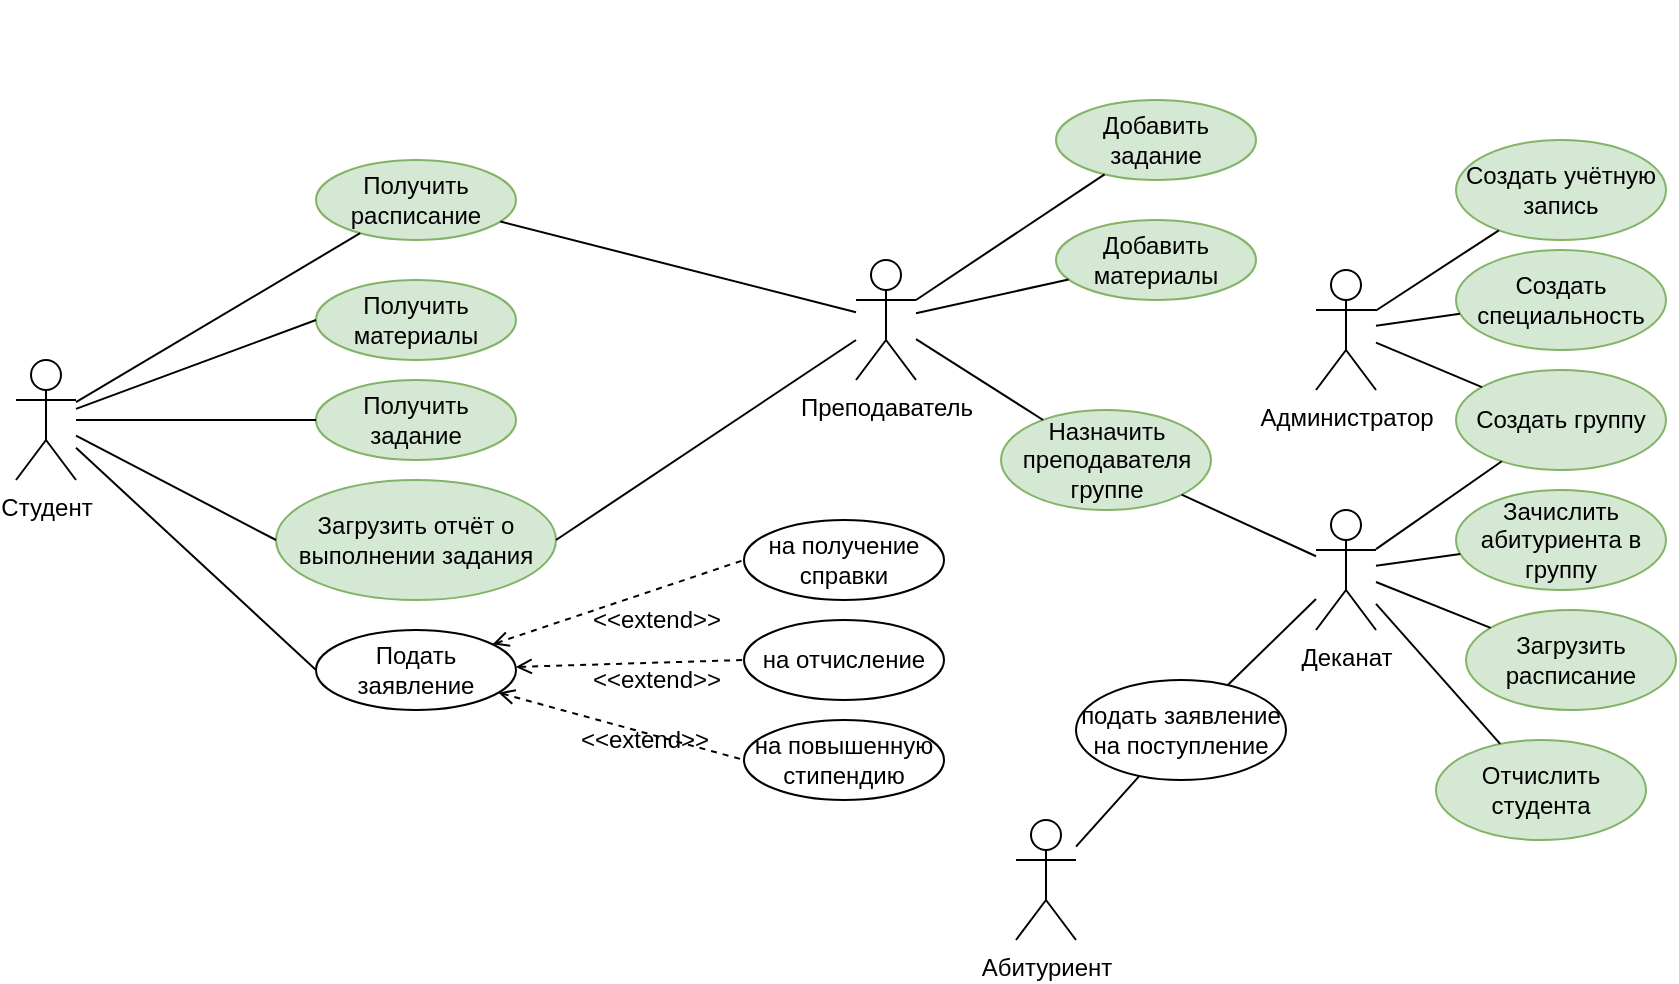 <mxfile version="14.6.13" type="device"><diagram id="ldkZV776_yIy-kdG6y-a" name="Page-1"><mxGraphModel dx="853" dy="1663" grid="1" gridSize="10" guides="1" tooltips="1" connect="1" arrows="1" fold="1" page="1" pageScale="1" pageWidth="827" pageHeight="1169" math="0" shadow="0"><root><mxCell id="0"/><mxCell id="1" parent="0"/><mxCell id="3gxf_awaBTiTPVZOCWr5-1" value="Студент" style="shape=umlActor;verticalLabelPosition=bottom;verticalAlign=top;html=1;outlineConnect=0;" parent="1" vertex="1"><mxGeometry x="60" y="130" width="30" height="60" as="geometry"/></mxCell><mxCell id="3gxf_awaBTiTPVZOCWr5-2" value="Администратор" style="shape=umlActor;verticalLabelPosition=bottom;verticalAlign=top;html=1;outlineConnect=0;" parent="1" vertex="1"><mxGeometry x="710" y="85" width="30" height="60" as="geometry"/></mxCell><mxCell id="3gxf_awaBTiTPVZOCWr5-4" value="Преподаватель" style="shape=umlActor;verticalLabelPosition=bottom;verticalAlign=top;html=1;outlineConnect=0;" parent="1" vertex="1"><mxGeometry x="480" y="80" width="30" height="60" as="geometry"/></mxCell><mxCell id="3gxf_awaBTiTPVZOCWr5-6" value="&amp;nbsp;" style="text;whiteSpace=wrap;html=1;" parent="1" vertex="1"><mxGeometry x="140" y="-50" width="30" height="30" as="geometry"/></mxCell><mxCell id="3gxf_awaBTiTPVZOCWr5-7" value="Абитуриент" style="shape=umlActor;verticalLabelPosition=bottom;verticalAlign=top;html=1;outlineConnect=0;" parent="1" vertex="1"><mxGeometry x="560" y="360" width="30" height="60" as="geometry"/></mxCell><mxCell id="3gxf_awaBTiTPVZOCWr5-8" value="Получить материалы " style="ellipse;whiteSpace=wrap;html=1;fillColor=#d5e8d4;strokeColor=#82b366;" parent="1" vertex="1"><mxGeometry x="210" y="90" width="100" height="40" as="geometry"/></mxCell><mxCell id="3gxf_awaBTiTPVZOCWr5-9" value="Деканат" style="shape=umlActor;verticalLabelPosition=bottom;verticalAlign=top;html=1;outlineConnect=0;" parent="1" vertex="1"><mxGeometry x="710" y="205" width="30" height="60" as="geometry"/></mxCell><mxCell id="3gxf_awaBTiTPVZOCWr5-10" value="Получить задание" style="ellipse;whiteSpace=wrap;html=1;fillColor=#d5e8d4;strokeColor=#82b366;" parent="1" vertex="1"><mxGeometry x="210" y="140" width="100" height="40" as="geometry"/></mxCell><mxCell id="3gxf_awaBTiTPVZOCWr5-11" value="&lt;div&gt;Добавить материалы&lt;/div&gt;" style="ellipse;whiteSpace=wrap;html=1;fillColor=#d5e8d4;strokeColor=#82b366;" parent="1" vertex="1"><mxGeometry x="580" y="60" width="100" height="40" as="geometry"/></mxCell><mxCell id="3gxf_awaBTiTPVZOCWr5-12" value="&lt;div&gt;Добавить задание&lt;/div&gt;" style="ellipse;whiteSpace=wrap;html=1;fillColor=#d5e8d4;strokeColor=#82b366;" parent="1" vertex="1"><mxGeometry x="580" width="100" height="40" as="geometry"/></mxCell><mxCell id="3gxf_awaBTiTPVZOCWr5-13" value="Подать заявление " style="ellipse;whiteSpace=wrap;html=1;" parent="1" vertex="1"><mxGeometry x="210" y="265" width="100" height="40" as="geometry"/></mxCell><mxCell id="3gxf_awaBTiTPVZOCWr5-14" value="на получение справки" style="ellipse;whiteSpace=wrap;html=1;" parent="1" vertex="1"><mxGeometry x="424" y="210" width="100" height="40" as="geometry"/></mxCell><mxCell id="3gxf_awaBTiTPVZOCWr5-15" value="на отчисление " style="ellipse;whiteSpace=wrap;html=1;" parent="1" vertex="1"><mxGeometry x="424" y="260" width="100" height="40" as="geometry"/></mxCell><mxCell id="3gxf_awaBTiTPVZOCWr5-16" value="Загрузить отчёт о выполнении задания" style="ellipse;whiteSpace=wrap;html=1;fillColor=#d5e8d4;strokeColor=#82b366;" parent="1" vertex="1"><mxGeometry x="190" y="190" width="140" height="60" as="geometry"/></mxCell><mxCell id="3gxf_awaBTiTPVZOCWr5-18" value="" style="endArrow=none;html=1;entryX=0;entryY=0.5;entryDx=0;entryDy=0;dashed=1;startArrow=open;startFill=0;" parent="1" source="3gxf_awaBTiTPVZOCWr5-13" target="3gxf_awaBTiTPVZOCWr5-14" edge="1"><mxGeometry width="50" height="50" relative="1" as="geometry"><mxPoint x="310" y="200" as="sourcePoint"/><mxPoint x="360" y="150" as="targetPoint"/></mxGeometry></mxCell><mxCell id="3gxf_awaBTiTPVZOCWr5-20" value="&amp;lt;&amp;lt;extend&amp;gt;&amp;gt;" style="text;html=1;align=center;verticalAlign=middle;resizable=0;points=[];autosize=1;strokeColor=none;fillColor=none;" parent="1" vertex="1"><mxGeometry x="340" y="250" width="80" height="20" as="geometry"/></mxCell><mxCell id="3gxf_awaBTiTPVZOCWr5-23" value="" style="endArrow=none;html=1;" parent="1" source="3gxf_awaBTiTPVZOCWr5-4" target="3gxf_awaBTiTPVZOCWr5-11" edge="1"><mxGeometry width="50" height="50" relative="1" as="geometry"><mxPoint x="380" y="300" as="sourcePoint"/><mxPoint x="430" y="250" as="targetPoint"/></mxGeometry></mxCell><mxCell id="3gxf_awaBTiTPVZOCWr5-24" value="" style="endArrow=none;html=1;" parent="1" source="3gxf_awaBTiTPVZOCWr5-4" target="3gxf_awaBTiTPVZOCWr5-12" edge="1"><mxGeometry width="50" height="50" relative="1" as="geometry"><mxPoint x="380" y="300" as="sourcePoint"/><mxPoint x="430" y="250" as="targetPoint"/></mxGeometry></mxCell><mxCell id="3gxf_awaBTiTPVZOCWr5-25" value="" style="endArrow=none;html=1;exitX=1;exitY=0.5;exitDx=0;exitDy=0;" parent="1" source="3gxf_awaBTiTPVZOCWr5-16" target="3gxf_awaBTiTPVZOCWr5-4" edge="1"><mxGeometry width="50" height="50" relative="1" as="geometry"><mxPoint x="300" y="390" as="sourcePoint"/><mxPoint x="350" y="340" as="targetPoint"/></mxGeometry></mxCell><mxCell id="3gxf_awaBTiTPVZOCWr5-26" value="" style="endArrow=none;html=1;entryX=0;entryY=0.5;entryDx=0;entryDy=0;" parent="1" source="3gxf_awaBTiTPVZOCWr5-1" target="3gxf_awaBTiTPVZOCWr5-8" edge="1"><mxGeometry width="50" height="50" relative="1" as="geometry"><mxPoint x="110" y="170" as="sourcePoint"/><mxPoint x="280" y="280" as="targetPoint"/></mxGeometry></mxCell><mxCell id="3gxf_awaBTiTPVZOCWr5-27" value="" style="endArrow=none;html=1;" parent="1" target="3gxf_awaBTiTPVZOCWr5-1" edge="1"><mxGeometry width="50" height="50" relative="1" as="geometry"><mxPoint x="210" y="160" as="sourcePoint"/><mxPoint x="280" y="280" as="targetPoint"/></mxGeometry></mxCell><mxCell id="3gxf_awaBTiTPVZOCWr5-28" value="" style="endArrow=none;html=1;exitX=0;exitY=0.5;exitDx=0;exitDy=0;" parent="1" source="3gxf_awaBTiTPVZOCWr5-16" target="3gxf_awaBTiTPVZOCWr5-1" edge="1"><mxGeometry width="50" height="50" relative="1" as="geometry"><mxPoint x="230" y="370" as="sourcePoint"/><mxPoint x="280" y="320" as="targetPoint"/></mxGeometry></mxCell><mxCell id="3gxf_awaBTiTPVZOCWr5-29" value="" style="endArrow=none;html=1;entryX=0;entryY=0.5;entryDx=0;entryDy=0;" parent="1" source="3gxf_awaBTiTPVZOCWr5-1" target="3gxf_awaBTiTPVZOCWr5-13" edge="1"><mxGeometry width="50" height="50" relative="1" as="geometry"><mxPoint x="250" y="390" as="sourcePoint"/><mxPoint x="300" y="340" as="targetPoint"/></mxGeometry></mxCell><mxCell id="3gxf_awaBTiTPVZOCWr5-30" value="на повышенную стипендию " style="ellipse;whiteSpace=wrap;html=1;" parent="1" vertex="1"><mxGeometry x="424" y="310" width="100" height="40" as="geometry"/></mxCell><mxCell id="3gxf_awaBTiTPVZOCWr5-31" value="&amp;lt;&amp;lt;extend&amp;gt;&amp;gt;" style="text;html=1;align=center;verticalAlign=middle;resizable=0;points=[];autosize=1;strokeColor=none;fillColor=none;" parent="1" vertex="1"><mxGeometry x="340" y="280" width="80" height="20" as="geometry"/></mxCell><mxCell id="3gxf_awaBTiTPVZOCWr5-32" value="&amp;lt;&amp;lt;extend&amp;gt;&amp;gt;" style="text;html=1;align=center;verticalAlign=middle;resizable=0;points=[];autosize=1;strokeColor=none;fillColor=none;" parent="1" vertex="1"><mxGeometry x="334" y="310" width="80" height="20" as="geometry"/></mxCell><mxCell id="3gxf_awaBTiTPVZOCWr5-33" value="" style="endArrow=none;html=1;entryX=0;entryY=0.5;entryDx=0;entryDy=0;dashed=1;startArrow=open;startFill=0;" parent="1" source="3gxf_awaBTiTPVZOCWr5-13" target="3gxf_awaBTiTPVZOCWr5-15" edge="1"><mxGeometry width="50" height="50" relative="1" as="geometry"><mxPoint x="310" y="300" as="sourcePoint"/><mxPoint x="434" y="240" as="targetPoint"/></mxGeometry></mxCell><mxCell id="3gxf_awaBTiTPVZOCWr5-34" value="" style="endArrow=none;html=1;entryX=0;entryY=0.5;entryDx=0;entryDy=0;dashed=1;startArrow=open;startFill=0;" parent="1" source="3gxf_awaBTiTPVZOCWr5-13" target="3gxf_awaBTiTPVZOCWr5-30" edge="1"><mxGeometry width="50" height="50" relative="1" as="geometry"><mxPoint x="330" y="320" as="sourcePoint"/><mxPoint x="444" y="250" as="targetPoint"/></mxGeometry></mxCell><mxCell id="3gxf_awaBTiTPVZOCWr5-35" value="Создать специальность" style="ellipse;whiteSpace=wrap;html=1;fillColor=#d5e8d4;strokeColor=#82b366;" parent="1" vertex="1"><mxGeometry x="780" y="75" width="105" height="50" as="geometry"/></mxCell><mxCell id="3gxf_awaBTiTPVZOCWr5-36" value="Создать группу" style="ellipse;whiteSpace=wrap;html=1;fillColor=#d5e8d4;strokeColor=#82b366;" parent="1" vertex="1"><mxGeometry x="780" y="135" width="105" height="50" as="geometry"/></mxCell><mxCell id="3gxf_awaBTiTPVZOCWr5-37" value="" style="endArrow=none;html=1;" parent="1" source="3gxf_awaBTiTPVZOCWr5-35" target="3gxf_awaBTiTPVZOCWr5-2" edge="1"><mxGeometry width="50" height="50" relative="1" as="geometry"><mxPoint x="250" y="360" as="sourcePoint"/><mxPoint x="300" y="310" as="targetPoint"/></mxGeometry></mxCell><mxCell id="3gxf_awaBTiTPVZOCWr5-38" value="&lt;div&gt;Отчислить студента &lt;/div&gt;" style="ellipse;whiteSpace=wrap;html=1;fillColor=#d5e8d4;strokeColor=#82b366;" parent="1" vertex="1"><mxGeometry x="770" y="320" width="105" height="50" as="geometry"/></mxCell><mxCell id="3gxf_awaBTiTPVZOCWr5-39" value="" style="endArrow=none;html=1;" parent="1" source="3gxf_awaBTiTPVZOCWr5-36" target="3gxf_awaBTiTPVZOCWr5-2" edge="1"><mxGeometry width="50" height="50" relative="1" as="geometry"><mxPoint x="250" y="360" as="sourcePoint"/><mxPoint x="300" y="310" as="targetPoint"/></mxGeometry></mxCell><mxCell id="3gxf_awaBTiTPVZOCWr5-40" value="" style="endArrow=none;html=1;" parent="1" source="3gxf_awaBTiTPVZOCWr5-38" target="3gxf_awaBTiTPVZOCWr5-9" edge="1"><mxGeometry width="50" height="50" relative="1" as="geometry"><mxPoint x="250" y="360" as="sourcePoint"/><mxPoint x="300" y="310" as="targetPoint"/></mxGeometry></mxCell><mxCell id="3gxf_awaBTiTPVZOCWr5-41" value="Создать учётную запись " style="ellipse;whiteSpace=wrap;html=1;fillColor=#d5e8d4;strokeColor=#82b366;" parent="1" vertex="1"><mxGeometry x="780" y="20" width="105" height="50" as="geometry"/></mxCell><mxCell id="3gxf_awaBTiTPVZOCWr5-42" value="" style="endArrow=none;html=1;" parent="1" source="3gxf_awaBTiTPVZOCWr5-41" target="3gxf_awaBTiTPVZOCWr5-2" edge="1"><mxGeometry width="50" height="50" relative="1" as="geometry"><mxPoint x="260" y="340" as="sourcePoint"/><mxPoint x="310" y="290" as="targetPoint"/></mxGeometry></mxCell><mxCell id="3gxf_awaBTiTPVZOCWr5-45" value="" style="endArrow=none;html=1;" parent="1" source="3gxf_awaBTiTPVZOCWr5-9" target="3gxf_awaBTiTPVZOCWr5-36" edge="1"><mxGeometry width="50" height="50" relative="1" as="geometry"><mxPoint x="390" y="500" as="sourcePoint"/><mxPoint x="200" y="470" as="targetPoint"/></mxGeometry></mxCell><mxCell id="3gxf_awaBTiTPVZOCWr5-46" value="Зачислить абитуриента в группу " style="ellipse;whiteSpace=wrap;html=1;fillColor=#d5e8d4;strokeColor=#82b366;" parent="1" vertex="1"><mxGeometry x="780" y="195" width="105" height="50" as="geometry"/></mxCell><mxCell id="3gxf_awaBTiTPVZOCWr5-47" value="" style="endArrow=none;html=1;" parent="1" source="3gxf_awaBTiTPVZOCWr5-9" target="3gxf_awaBTiTPVZOCWr5-46" edge="1"><mxGeometry width="50" height="50" relative="1" as="geometry"><mxPoint x="380" y="510" as="sourcePoint"/><mxPoint x="350" y="440" as="targetPoint"/></mxGeometry></mxCell><mxCell id="3gxf_awaBTiTPVZOCWr5-49" value="Загрузить расписание" style="ellipse;whiteSpace=wrap;html=1;fillColor=#d5e8d4;strokeColor=#82b366;" parent="1" vertex="1"><mxGeometry x="785" y="255" width="105" height="50" as="geometry"/></mxCell><mxCell id="3gxf_awaBTiTPVZOCWr5-50" value="" style="endArrow=none;html=1;" parent="1" source="3gxf_awaBTiTPVZOCWr5-9" target="3gxf_awaBTiTPVZOCWr5-49" edge="1"><mxGeometry width="50" height="50" relative="1" as="geometry"><mxPoint x="280" y="670" as="sourcePoint"/><mxPoint x="838" y="270" as="targetPoint"/></mxGeometry></mxCell><mxCell id="3gxf_awaBTiTPVZOCWr5-51" value="Назначить преподавателя группе" style="ellipse;whiteSpace=wrap;html=1;fillColor=#d5e8d4;strokeColor=#82b366;" parent="1" vertex="1"><mxGeometry x="552.5" y="155" width="105" height="50" as="geometry"/></mxCell><mxCell id="3gxf_awaBTiTPVZOCWr5-52" value="" style="endArrow=none;html=1;" parent="1" source="3gxf_awaBTiTPVZOCWr5-9" target="3gxf_awaBTiTPVZOCWr5-51" edge="1"><mxGeometry width="50" height="50" relative="1" as="geometry"><mxPoint x="680" y="230" as="sourcePoint"/><mxPoint x="620" y="220" as="targetPoint"/></mxGeometry></mxCell><mxCell id="3gxf_awaBTiTPVZOCWr5-53" value="" style="endArrow=none;html=1;" parent="1" source="3gxf_awaBTiTPVZOCWr5-4" target="3gxf_awaBTiTPVZOCWr5-51" edge="1"><mxGeometry width="50" height="50" relative="1" as="geometry"><mxPoint x="570" y="270" as="sourcePoint"/><mxPoint x="620" y="220" as="targetPoint"/></mxGeometry></mxCell><mxCell id="3gxf_awaBTiTPVZOCWr5-55" value="подать заявление на поступление " style="ellipse;whiteSpace=wrap;html=1;" parent="1" vertex="1"><mxGeometry x="590" y="290" width="105" height="50" as="geometry"/></mxCell><mxCell id="3gxf_awaBTiTPVZOCWr5-56" value="" style="endArrow=none;html=1;" parent="1" source="3gxf_awaBTiTPVZOCWr5-55" target="3gxf_awaBTiTPVZOCWr5-9" edge="1"><mxGeometry width="50" height="50" relative="1" as="geometry"><mxPoint x="660" y="290" as="sourcePoint"/><mxPoint x="710" y="240" as="targetPoint"/></mxGeometry></mxCell><mxCell id="3gxf_awaBTiTPVZOCWr5-57" value="" style="endArrow=none;html=1;" parent="1" source="3gxf_awaBTiTPVZOCWr5-55" target="3gxf_awaBTiTPVZOCWr5-7" edge="1"><mxGeometry width="50" height="50" relative="1" as="geometry"><mxPoint x="660" y="290" as="sourcePoint"/><mxPoint x="710" y="240" as="targetPoint"/></mxGeometry></mxCell><mxCell id="3gxf_awaBTiTPVZOCWr5-60" value="Получить расписание" style="ellipse;whiteSpace=wrap;html=1;fillColor=#d5e8d4;strokeColor=#82b366;" parent="1" vertex="1"><mxGeometry x="210" y="30" width="100" height="40" as="geometry"/></mxCell><mxCell id="3gxf_awaBTiTPVZOCWr5-61" value="" style="endArrow=none;html=1;" parent="1" source="3gxf_awaBTiTPVZOCWr5-1" target="3gxf_awaBTiTPVZOCWr5-60" edge="1"><mxGeometry width="50" height="50" relative="1" as="geometry"><mxPoint x="90" y="90" as="sourcePoint"/><mxPoint x="140" y="40" as="targetPoint"/></mxGeometry></mxCell><mxCell id="3gxf_awaBTiTPVZOCWr5-62" value="" style="endArrow=none;html=1;" parent="1" source="3gxf_awaBTiTPVZOCWr5-60" target="3gxf_awaBTiTPVZOCWr5-4" edge="1"><mxGeometry width="50" height="50" relative="1" as="geometry"><mxPoint x="380" y="80" as="sourcePoint"/><mxPoint x="430" y="30" as="targetPoint"/></mxGeometry></mxCell></root></mxGraphModel></diagram></mxfile>